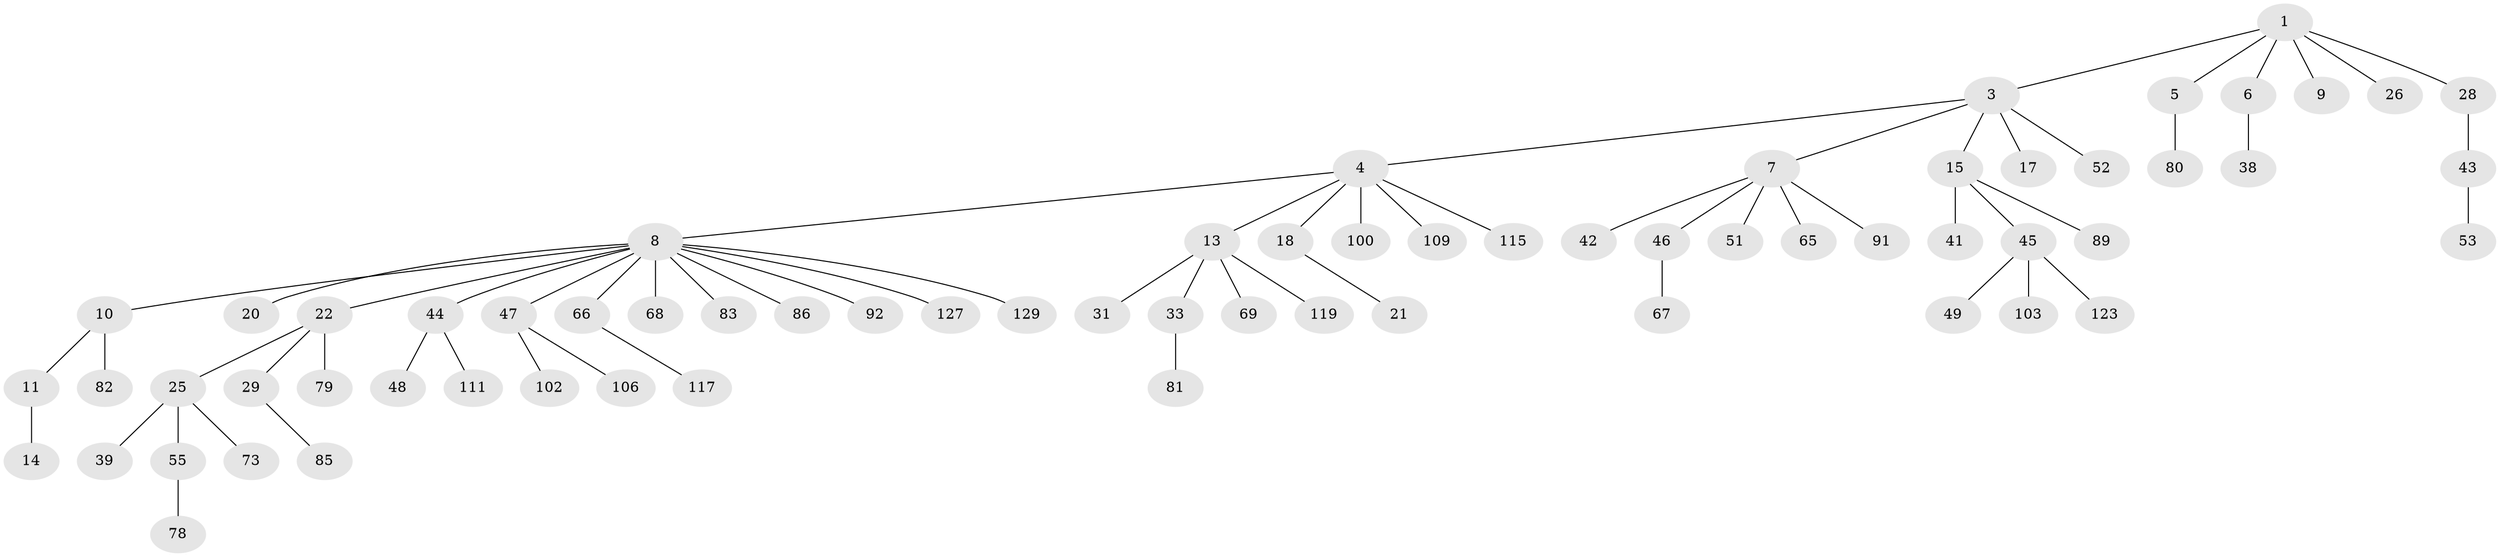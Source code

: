 // original degree distribution, {4: 0.06569343065693431, 6: 0.021897810218978103, 7: 0.014598540145985401, 2: 0.21897810218978103, 3: 0.13138686131386862, 8: 0.0072992700729927005, 5: 0.014598540145985401, 1: 0.5255474452554745}
// Generated by graph-tools (version 1.1) at 2025/15/03/09/25 04:15:30]
// undirected, 68 vertices, 67 edges
graph export_dot {
graph [start="1"]
  node [color=gray90,style=filled];
  1 [super="+2"];
  3;
  4;
  5;
  6 [super="+130"];
  7 [super="+30+88+24+77"];
  8 [super="+61+32+90+12"];
  9 [super="+76"];
  10;
  11;
  13;
  14;
  15 [super="+60+35+70+72"];
  17;
  18 [super="+104+19"];
  20;
  21 [super="+107"];
  22 [super="+54+23+62"];
  25 [super="+134+96+37+27"];
  26 [super="+133"];
  28 [super="+84+56"];
  29 [super="+128"];
  31;
  33 [super="+64"];
  38;
  39;
  41;
  42 [super="+105+94"];
  43;
  44;
  45;
  46;
  47 [super="+95"];
  48;
  49 [super="+87"];
  51 [super="+71"];
  52 [super="+118+74"];
  53;
  55;
  65 [super="+136"];
  66;
  67;
  68;
  69 [super="+124"];
  73 [super="+108"];
  78 [super="+114+125"];
  79;
  80;
  81;
  82;
  83;
  85;
  86;
  89 [super="+93"];
  91;
  92;
  100;
  102;
  103;
  106 [super="+112"];
  109;
  111;
  115;
  117;
  119;
  123;
  127;
  129;
  1 -- 3;
  1 -- 9;
  1 -- 28;
  1 -- 26;
  1 -- 5;
  1 -- 6;
  3 -- 4;
  3 -- 7;
  3 -- 15;
  3 -- 17;
  3 -- 52;
  4 -- 8;
  4 -- 13;
  4 -- 18;
  4 -- 100;
  4 -- 109;
  4 -- 115;
  5 -- 80;
  6 -- 38;
  7 -- 46;
  7 -- 51;
  7 -- 91;
  7 -- 65;
  7 -- 42;
  8 -- 10;
  8 -- 47;
  8 -- 83;
  8 -- 68;
  8 -- 44;
  8 -- 86;
  8 -- 92;
  8 -- 127;
  8 -- 129;
  8 -- 66;
  8 -- 20;
  8 -- 22;
  10 -- 11;
  10 -- 82;
  11 -- 14;
  13 -- 31;
  13 -- 33;
  13 -- 69;
  13 -- 119;
  15 -- 45;
  15 -- 89;
  15 -- 41;
  18 -- 21;
  22 -- 25;
  22 -- 29;
  22 -- 79;
  25 -- 73;
  25 -- 39;
  25 -- 55;
  28 -- 43;
  29 -- 85;
  33 -- 81;
  43 -- 53;
  44 -- 48;
  44 -- 111;
  45 -- 49;
  45 -- 103;
  45 -- 123;
  46 -- 67;
  47 -- 102;
  47 -- 106;
  55 -- 78;
  66 -- 117;
}
